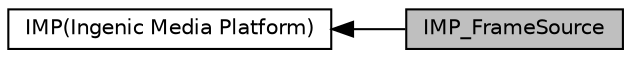 digraph "IMP_FrameSource"
{
  edge [fontname="Helvetica",fontsize="10",labelfontname="Helvetica",labelfontsize="10"];
  node [fontname="Helvetica",fontsize="10",shape=record];
  rankdir=LR;
  Node0 [label="IMP_FrameSource",height=0.2,width=0.4,color="black", fillcolor="grey75", style="filled", fontcolor="black"];
  Node1 [label="IMP(Ingenic Media Platform)",height=0.2,width=0.4,color="black", fillcolor="white", style="filled",URL="$group__imp.html"];
  Node1->Node0 [shape=plaintext, dir="back", style="solid"];
}
